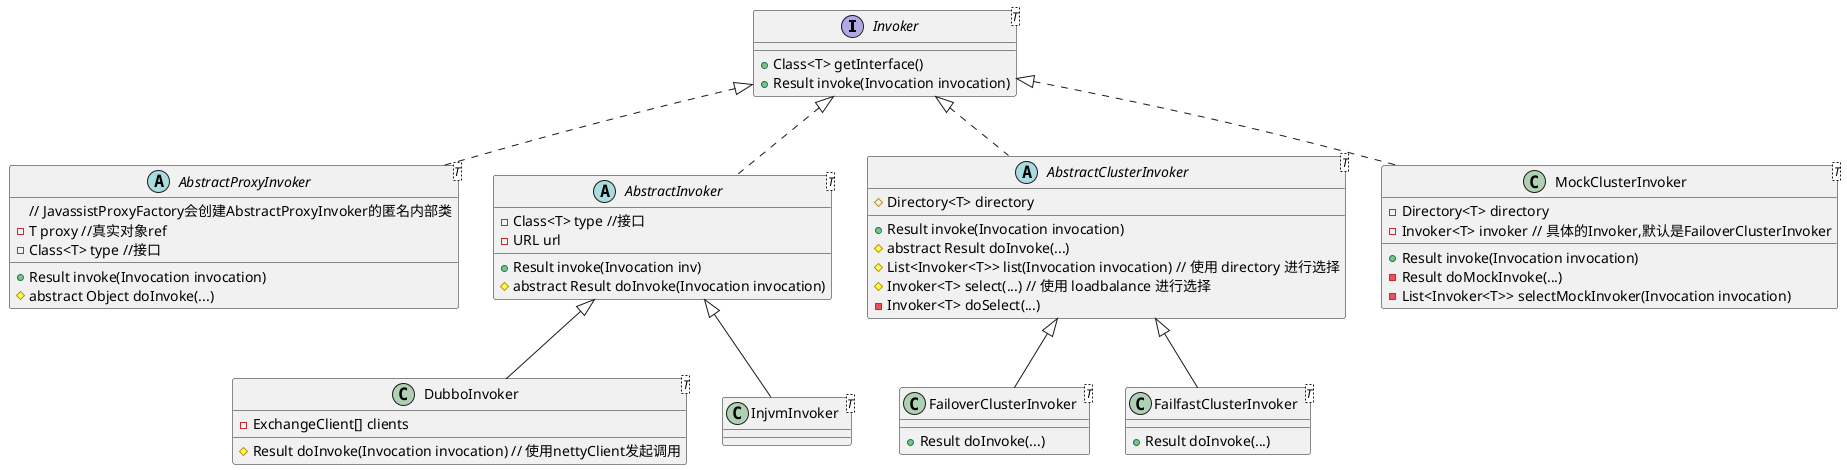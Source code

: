 @startuml

interface Invoker<T> {
    + Class<T> getInterface()
    + Result invoke(Invocation invocation)
}

abstract class AbstractProxyInvoker<T> implements Invoker {
    // JavassistProxyFactory会创建AbstractProxyInvoker的匿名内部类
    - T proxy //真实对象ref
    - Class<T> type //接口
    + Result invoke(Invocation invocation)
    # abstract Object doInvoke(...)
}

abstract class AbstractInvoker<T> implements Invoker {
    - Class<T> type //接口
    - URL url
    + Result invoke(Invocation inv)
    # abstract Result doInvoke(Invocation invocation)
}

class DubboInvoker<T> extends AbstractInvoker {
    - ExchangeClient[] clients
    # Result doInvoke(Invocation invocation) // 使用nettyClient发起调用
}

class InjvmInvoker<T> extends AbstractInvoker {
}

abstract class AbstractClusterInvoker<T> implements Invoker {
    # Directory<T> directory
    + Result invoke(Invocation invocation)
    # abstract Result doInvoke(...)
    # List<Invoker<T>> list(Invocation invocation) // 使用 directory 进行选择
    # Invoker<T> select(...) // 使用 loadbalance 进行选择
    - Invoker<T> doSelect(...)
}

class FailoverClusterInvoker<T> extends AbstractClusterInvoker {
    + Result doInvoke(...)
}

class FailfastClusterInvoker<T> extends AbstractClusterInvoker {
    + Result doInvoke(...)
}

class MockClusterInvoker<T> implements Invoker {
    - Directory<T> directory
    - Invoker<T> invoker // 具体的Invoker,默认是FailoverClusterInvoker
    + Result invoke(Invocation invocation)
    - Result doMockInvoke(...)
    - List<Invoker<T>> selectMockInvoker(Invocation invocation)
}
@enduml